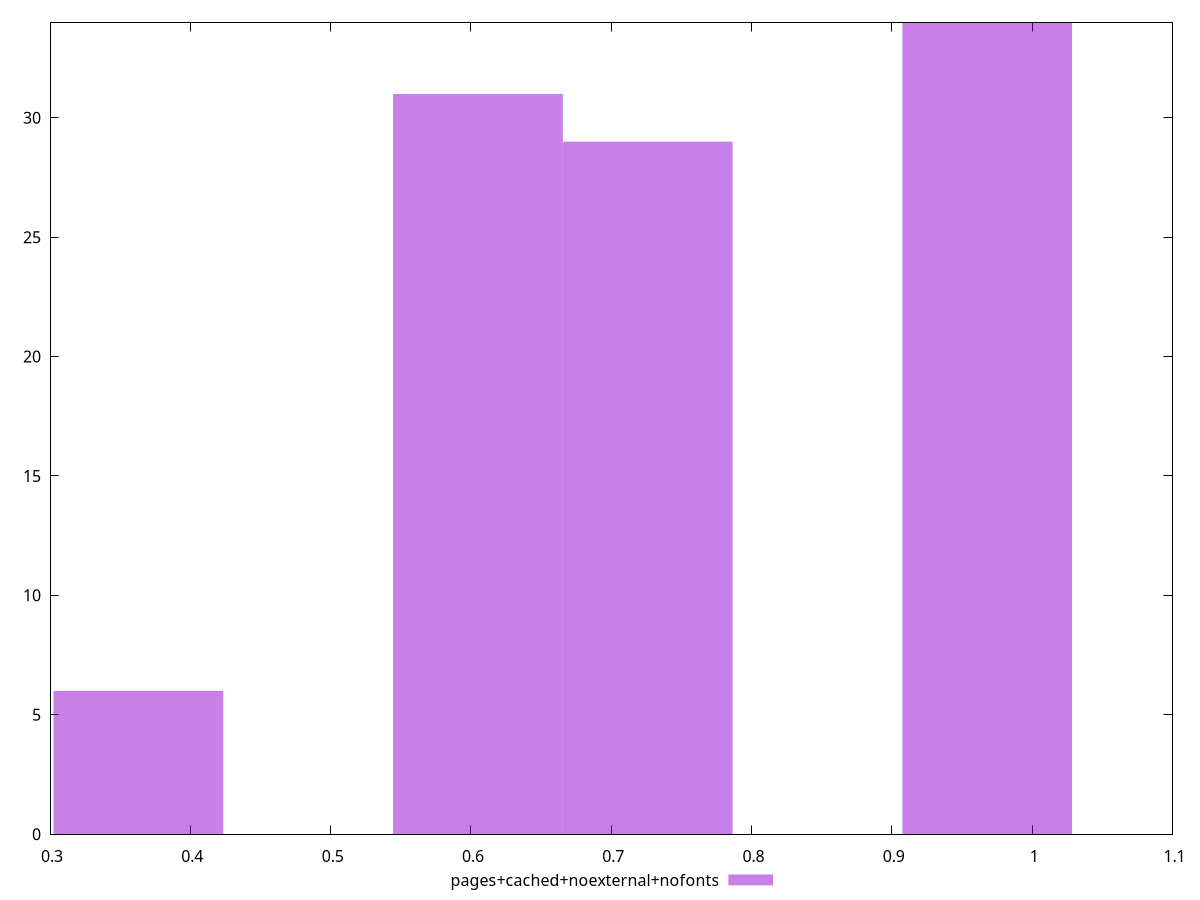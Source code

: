 $_pagesCachedNoexternalNofonts <<EOF
0.7259794395224507 29
0.9679725860299343 34
0.6049828662687089 31
0.36298971976122535 6
EOF
set key outside below
set terminal pngcairo
set output "report_00004_2020-11-02T20-21-41.718Z/cumulative-layout-shift/pages+cached+noexternal+nofonts//hist.png"
set yrange [0:34]
set boxwidth 0.12099657325374179
set style fill transparent solid 0.5 noborder
plot $_pagesCachedNoexternalNofonts title "pages+cached+noexternal+nofonts" with boxes ,